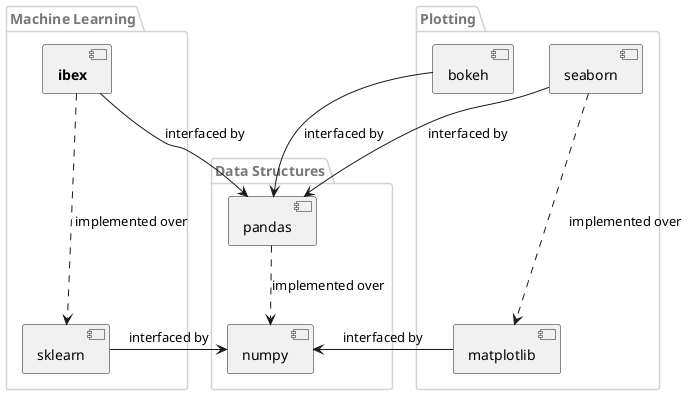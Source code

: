 @startuml

    skinparam monochrome true
    skinparam shadowing false

    skinparam package {
        FontColor #777777
        BorderColor lightgrey
    }

    package "Plotting" {
        [seaborn]
        [bokeh]
        [matplotlib]
    }

    package "Machine Learning" {
        [sklearn]
        [**ibex**]
    }

    package "Data Structures" {
        [numpy]
        [pandas]
    }

    [sklearn] -> [numpy] : interfaced by
    [matplotlib] -> [numpy] : interfaced by
    [pandas] ..> [numpy] : implemented over
    [seaborn] -> [pandas] : interfaced by
    [bokeh] -> [pandas] : interfaced by
    [seaborn] ..-> [matplotlib] : implemented over
    [**ibex**] -> [pandas] : interfaced by
    [**ibex**] ..-> [sklearn] : implemented over

@enduml
